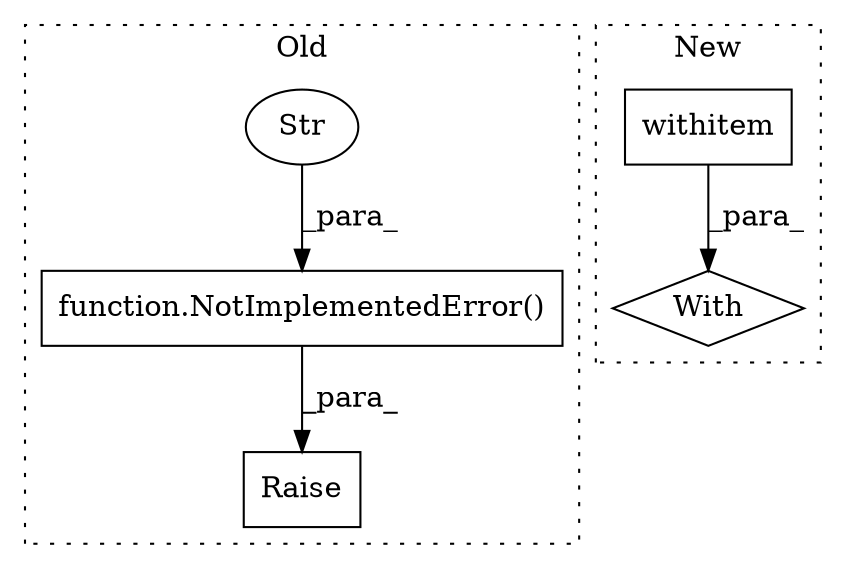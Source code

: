 digraph G {
subgraph cluster0 {
1 [label="function.NotImplementedError()" a="75" s="2965,3077" l="33,1" shape="box"];
3 [label="Raise" a="91" s="2959" l="6" shape="box"];
5 [label="Str" a="66" s="2998" l="79" shape="ellipse"];
label = "Old";
style="dotted";
}
subgraph cluster1 {
2 [label="withitem" a="49" s="2280" l="11" shape="box"];
4 [label="With" a="39" s="2275,2291" l="5,53" shape="diamond"];
label = "New";
style="dotted";
}
1 -> 3 [label="_para_"];
2 -> 4 [label="_para_"];
5 -> 1 [label="_para_"];
}